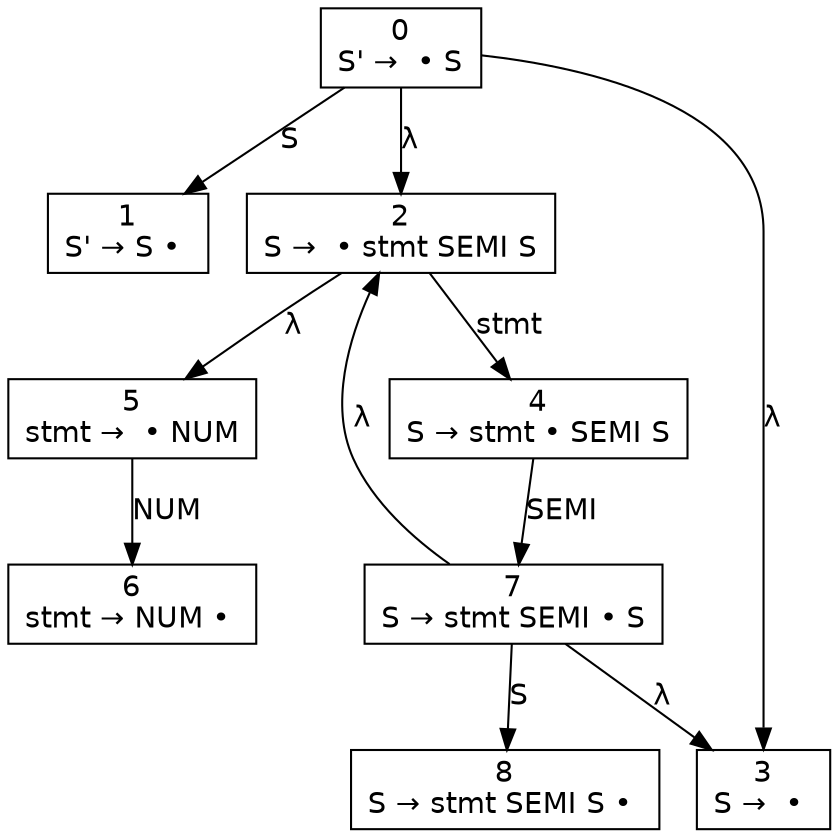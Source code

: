 digraph d{
node [fontname=Helvetica,shape=box];
edge [fontname=Helvetica];
n0 [label=<0<br />S' →  • S>];
n1 [label=<1<br />S' → S • >];
n2 [label=<2<br />S →  • stmt SEMI S>];
n3 [label=<3<br />S →  • >];
n4 [label=<4<br />S → stmt • SEMI S>];
n5 [label=<5<br />stmt →  • NUM>];
n6 [label=<6<br />stmt → NUM • >];
n7 [label=<7<br />S → stmt SEMI • S>];
n8 [label=<8<br />S → stmt SEMI S • >];
n0 -> n1 [label="S"];
n0 -> n2 [label=<&lambda;>];
n0 -> n3 [label=<&lambda;>];
n2 -> n4 [label="stmt"];
n2 -> n5 [label=<&lambda;>];
n4 -> n7 [label="SEMI"];
n5 -> n6 [label="NUM"];
n7 -> n8 [label="S"];
n7 -> n2 [label=<&lambda;>];
n7 -> n3 [label=<&lambda;>];
}